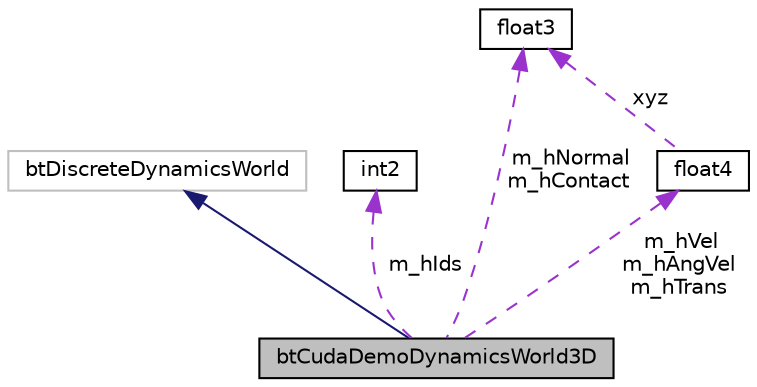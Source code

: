 digraph "btCudaDemoDynamicsWorld3D"
{
  edge [fontname="Helvetica",fontsize="10",labelfontname="Helvetica",labelfontsize="10"];
  node [fontname="Helvetica",fontsize="10",shape=record];
  Node1 [label="btCudaDemoDynamicsWorld3D",height=0.2,width=0.4,color="black", fillcolor="grey75", style="filled", fontcolor="black"];
  Node2 -> Node1 [dir="back",color="midnightblue",fontsize="10",style="solid",fontname="Helvetica"];
  Node2 [label="btDiscreteDynamicsWorld",height=0.2,width=0.4,color="grey75", fillcolor="white", style="filled"];
  Node3 -> Node1 [dir="back",color="darkorchid3",fontsize="10",style="dashed",label=" m_hIds" ,fontname="Helvetica"];
  Node3 [label="int2",height=0.2,width=0.4,color="black", fillcolor="white", style="filled",URL="$structint2.html"];
  Node4 -> Node1 [dir="back",color="darkorchid3",fontsize="10",style="dashed",label=" m_hNormal\nm_hContact" ,fontname="Helvetica"];
  Node4 [label="float3",height=0.2,width=0.4,color="black", fillcolor="white", style="filled",URL="$structfloat3.html"];
  Node5 -> Node1 [dir="back",color="darkorchid3",fontsize="10",style="dashed",label=" m_hVel\nm_hAngVel\nm_hTrans" ,fontname="Helvetica"];
  Node5 [label="float4",height=0.2,width=0.4,color="black", fillcolor="white", style="filled",URL="$structfloat4.html"];
  Node4 -> Node5 [dir="back",color="darkorchid3",fontsize="10",style="dashed",label=" xyz" ,fontname="Helvetica"];
}
